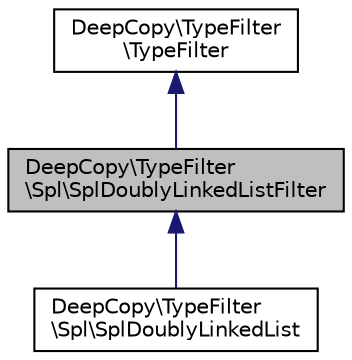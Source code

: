 digraph "DeepCopy\TypeFilter\Spl\SplDoublyLinkedListFilter"
{
  edge [fontname="Helvetica",fontsize="10",labelfontname="Helvetica",labelfontsize="10"];
  node [fontname="Helvetica",fontsize="10",shape=record];
  Node0 [label="DeepCopy\\TypeFilter\l\\Spl\\SplDoublyLinkedListFilter",height=0.2,width=0.4,color="black", fillcolor="grey75", style="filled", fontcolor="black"];
  Node1 -> Node0 [dir="back",color="midnightblue",fontsize="10",style="solid",fontname="Helvetica"];
  Node1 [label="DeepCopy\\TypeFilter\l\\TypeFilter",height=0.2,width=0.4,color="black", fillcolor="white", style="filled",URL="$interfaceDeepCopy_1_1TypeFilter_1_1TypeFilter.html"];
  Node0 -> Node2 [dir="back",color="midnightblue",fontsize="10",style="solid",fontname="Helvetica"];
  Node2 [label="DeepCopy\\TypeFilter\l\\Spl\\SplDoublyLinkedList",height=0.2,width=0.4,color="black", fillcolor="white", style="filled",URL="$classDeepCopy_1_1TypeFilter_1_1Spl_1_1SplDoublyLinkedList.html"];
}
